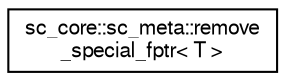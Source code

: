 digraph "Graphical Class Hierarchy"
{
  edge [fontname="FreeSans",fontsize="10",labelfontname="FreeSans",labelfontsize="10"];
  node [fontname="FreeSans",fontsize="10",shape=record];
  rankdir="LR";
  Node0 [label="sc_core::sc_meta::remove\l_special_fptr\< T \>",height=0.2,width=0.4,color="black", fillcolor="white", style="filled",URL="$a02172.html"];
}
